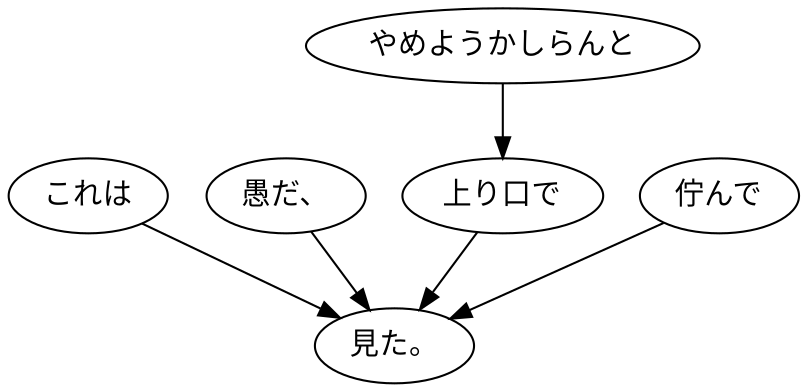 digraph graph1805 {
	node0 [label="これは"];
	node1 [label="愚だ、"];
	node2 [label="やめようかしらんと"];
	node3 [label="上り口で"];
	node4 [label="佇んで"];
	node5 [label="見た。"];
	node0 -> node5;
	node1 -> node5;
	node2 -> node3;
	node3 -> node5;
	node4 -> node5;
}
